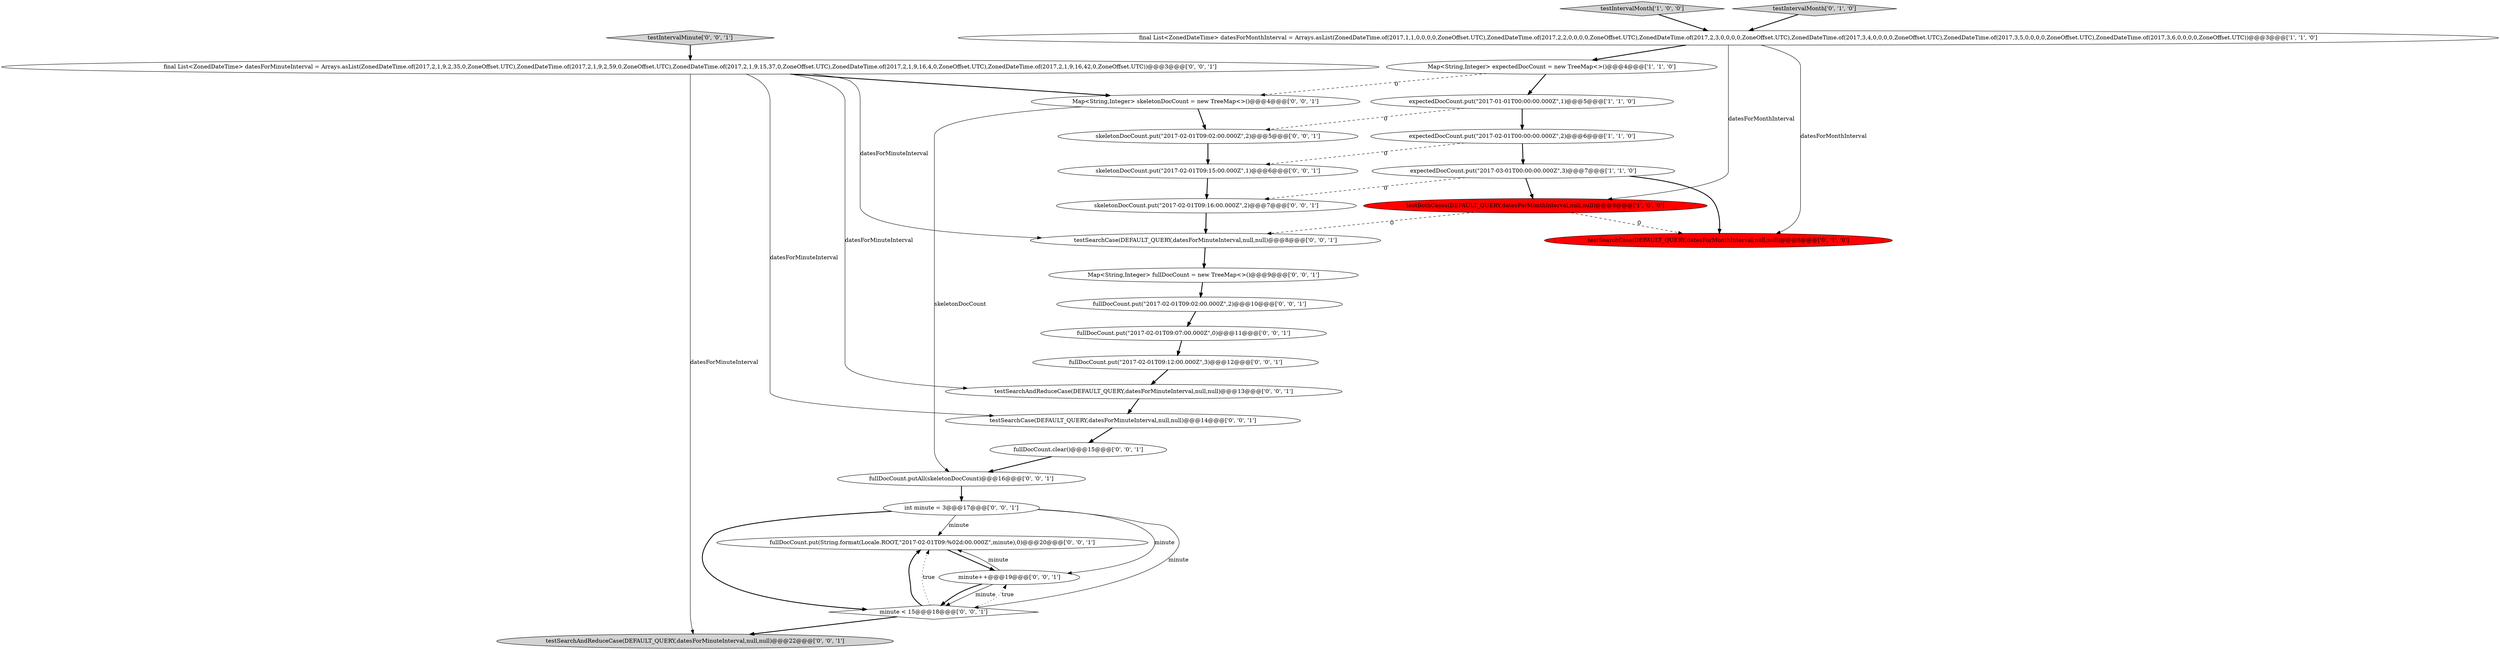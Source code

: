 digraph {
25 [style = filled, label = "testSearchCase(DEFAULT_QUERY,datesForMinuteInterval,null,null)@@@14@@@['0', '0', '1']", fillcolor = white, shape = ellipse image = "AAA0AAABBB3BBB"];
15 [style = filled, label = "fullDocCount.put(\"2017-02-01T09:12:00.000Z\",3)@@@12@@@['0', '0', '1']", fillcolor = white, shape = ellipse image = "AAA0AAABBB3BBB"];
26 [style = filled, label = "fullDocCount.put(\"2017-02-01T09:02:00.000Z\",2)@@@10@@@['0', '0', '1']", fillcolor = white, shape = ellipse image = "AAA0AAABBB3BBB"];
5 [style = filled, label = "testBothCases(DEFAULT_QUERY,datesForMonthInterval,null,null)@@@8@@@['1', '0', '0']", fillcolor = red, shape = ellipse image = "AAA1AAABBB1BBB"];
6 [style = filled, label = "testIntervalMonth['1', '0', '0']", fillcolor = lightgray, shape = diamond image = "AAA0AAABBB1BBB"];
3 [style = filled, label = "final List<ZonedDateTime> datesForMonthInterval = Arrays.asList(ZonedDateTime.of(2017,1,1,0,0,0,0,ZoneOffset.UTC),ZonedDateTime.of(2017,2,2,0,0,0,0,ZoneOffset.UTC),ZonedDateTime.of(2017,2,3,0,0,0,0,ZoneOffset.UTC),ZonedDateTime.of(2017,3,4,0,0,0,0,ZoneOffset.UTC),ZonedDateTime.of(2017,3,5,0,0,0,0,ZoneOffset.UTC),ZonedDateTime.of(2017,3,6,0,0,0,0,ZoneOffset.UTC))@@@3@@@['1', '1', '0']", fillcolor = white, shape = ellipse image = "AAA0AAABBB1BBB"];
0 [style = filled, label = "Map<String,Integer> expectedDocCount = new TreeMap<>()@@@4@@@['1', '1', '0']", fillcolor = white, shape = ellipse image = "AAA0AAABBB1BBB"];
14 [style = filled, label = "skeletonDocCount.put(\"2017-02-01T09:15:00.000Z\",1)@@@6@@@['0', '0', '1']", fillcolor = white, shape = ellipse image = "AAA0AAABBB3BBB"];
7 [style = filled, label = "testSearchCase(DEFAULT_QUERY,datesForMonthInterval,null,null)@@@8@@@['0', '1', '0']", fillcolor = red, shape = ellipse image = "AAA1AAABBB2BBB"];
1 [style = filled, label = "expectedDocCount.put(\"2017-02-01T00:00:00.000Z\",2)@@@6@@@['1', '1', '0']", fillcolor = white, shape = ellipse image = "AAA0AAABBB1BBB"];
11 [style = filled, label = "Map<String,Integer> skeletonDocCount = new TreeMap<>()@@@4@@@['0', '0', '1']", fillcolor = white, shape = ellipse image = "AAA0AAABBB3BBB"];
19 [style = filled, label = "testIntervalMinute['0', '0', '1']", fillcolor = lightgray, shape = diamond image = "AAA0AAABBB3BBB"];
8 [style = filled, label = "testIntervalMonth['0', '1', '0']", fillcolor = lightgray, shape = diamond image = "AAA0AAABBB2BBB"];
12 [style = filled, label = "fullDocCount.clear()@@@15@@@['0', '0', '1']", fillcolor = white, shape = ellipse image = "AAA0AAABBB3BBB"];
21 [style = filled, label = "fullDocCount.putAll(skeletonDocCount)@@@16@@@['0', '0', '1']", fillcolor = white, shape = ellipse image = "AAA0AAABBB3BBB"];
22 [style = filled, label = "final List<ZonedDateTime> datesForMinuteInterval = Arrays.asList(ZonedDateTime.of(2017,2,1,9,2,35,0,ZoneOffset.UTC),ZonedDateTime.of(2017,2,1,9,2,59,0,ZoneOffset.UTC),ZonedDateTime.of(2017,2,1,9,15,37,0,ZoneOffset.UTC),ZonedDateTime.of(2017,2,1,9,16,4,0,ZoneOffset.UTC),ZonedDateTime.of(2017,2,1,9,16,42,0,ZoneOffset.UTC))@@@3@@@['0', '0', '1']", fillcolor = white, shape = ellipse image = "AAA0AAABBB3BBB"];
20 [style = filled, label = "testSearchAndReduceCase(DEFAULT_QUERY,datesForMinuteInterval,null,null)@@@22@@@['0', '0', '1']", fillcolor = lightgray, shape = ellipse image = "AAA0AAABBB3BBB"];
23 [style = filled, label = "skeletonDocCount.put(\"2017-02-01T09:16:00.000Z\",2)@@@7@@@['0', '0', '1']", fillcolor = white, shape = ellipse image = "AAA0AAABBB3BBB"];
13 [style = filled, label = "testSearchAndReduceCase(DEFAULT_QUERY,datesForMinuteInterval,null,null)@@@13@@@['0', '0', '1']", fillcolor = white, shape = ellipse image = "AAA0AAABBB3BBB"];
4 [style = filled, label = "expectedDocCount.put(\"2017-01-01T00:00:00.000Z\",1)@@@5@@@['1', '1', '0']", fillcolor = white, shape = ellipse image = "AAA0AAABBB1BBB"];
28 [style = filled, label = "fullDocCount.put(String.format(Locale.ROOT,\"2017-02-01T09:%02d:00.000Z\",minute),0)@@@20@@@['0', '0', '1']", fillcolor = white, shape = ellipse image = "AAA0AAABBB3BBB"];
16 [style = filled, label = "fullDocCount.put(\"2017-02-01T09:07:00.000Z\",0)@@@11@@@['0', '0', '1']", fillcolor = white, shape = ellipse image = "AAA0AAABBB3BBB"];
18 [style = filled, label = "minute < 15@@@18@@@['0', '0', '1']", fillcolor = white, shape = diamond image = "AAA0AAABBB3BBB"];
17 [style = filled, label = "int minute = 3@@@17@@@['0', '0', '1']", fillcolor = white, shape = ellipse image = "AAA0AAABBB3BBB"];
27 [style = filled, label = "Map<String,Integer> fullDocCount = new TreeMap<>()@@@9@@@['0', '0', '1']", fillcolor = white, shape = ellipse image = "AAA0AAABBB3BBB"];
2 [style = filled, label = "expectedDocCount.put(\"2017-03-01T00:00:00.000Z\",3)@@@7@@@['1', '1', '0']", fillcolor = white, shape = ellipse image = "AAA0AAABBB1BBB"];
24 [style = filled, label = "skeletonDocCount.put(\"2017-02-01T09:02:00.000Z\",2)@@@5@@@['0', '0', '1']", fillcolor = white, shape = ellipse image = "AAA0AAABBB3BBB"];
9 [style = filled, label = "minute++@@@19@@@['0', '0', '1']", fillcolor = white, shape = ellipse image = "AAA0AAABBB3BBB"];
10 [style = filled, label = "testSearchCase(DEFAULT_QUERY,datesForMinuteInterval,null,null)@@@8@@@['0', '0', '1']", fillcolor = white, shape = ellipse image = "AAA0AAABBB3BBB"];
11->21 [style = solid, label="skeletonDocCount"];
2->23 [style = dashed, label="0"];
13->25 [style = bold, label=""];
6->3 [style = bold, label=""];
16->15 [style = bold, label=""];
22->20 [style = solid, label="datesForMinuteInterval"];
17->18 [style = solid, label="minute"];
15->13 [style = bold, label=""];
1->14 [style = dashed, label="0"];
12->21 [style = bold, label=""];
10->27 [style = bold, label=""];
8->3 [style = bold, label=""];
17->28 [style = solid, label="minute"];
28->9 [style = bold, label=""];
0->11 [style = dashed, label="0"];
22->10 [style = solid, label="datesForMinuteInterval"];
11->24 [style = bold, label=""];
22->25 [style = solid, label="datesForMinuteInterval"];
18->28 [style = bold, label=""];
9->18 [style = solid, label="minute"];
3->0 [style = bold, label=""];
24->14 [style = bold, label=""];
9->28 [style = solid, label="minute"];
26->16 [style = bold, label=""];
18->20 [style = bold, label=""];
22->13 [style = solid, label="datesForMinuteInterval"];
9->18 [style = bold, label=""];
14->23 [style = bold, label=""];
5->10 [style = dashed, label="0"];
25->12 [style = bold, label=""];
0->4 [style = bold, label=""];
18->28 [style = dotted, label="true"];
18->9 [style = dotted, label="true"];
3->5 [style = solid, label="datesForMonthInterval"];
23->10 [style = bold, label=""];
17->9 [style = solid, label="minute"];
1->2 [style = bold, label=""];
4->1 [style = bold, label=""];
2->7 [style = bold, label=""];
3->7 [style = solid, label="datesForMonthInterval"];
5->7 [style = dashed, label="0"];
4->24 [style = dashed, label="0"];
19->22 [style = bold, label=""];
21->17 [style = bold, label=""];
22->11 [style = bold, label=""];
17->18 [style = bold, label=""];
2->5 [style = bold, label=""];
27->26 [style = bold, label=""];
}
